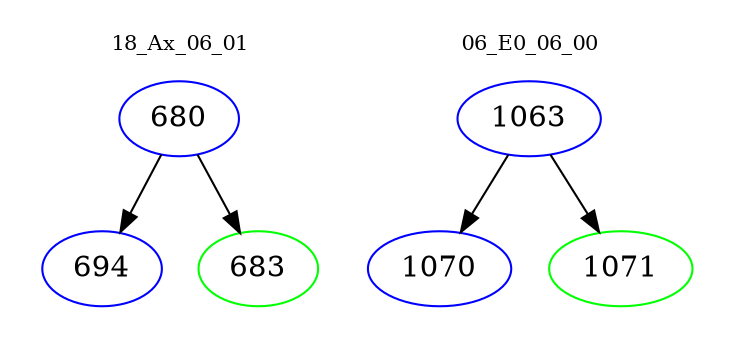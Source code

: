 digraph{
subgraph cluster_0 {
color = white
label = "18_Ax_06_01";
fontsize=10;
T0_680 [label="680", color="blue"]
T0_680 -> T0_694 [color="black"]
T0_694 [label="694", color="blue"]
T0_680 -> T0_683 [color="black"]
T0_683 [label="683", color="green"]
}
subgraph cluster_1 {
color = white
label = "06_E0_06_00";
fontsize=10;
T1_1063 [label="1063", color="blue"]
T1_1063 -> T1_1070 [color="black"]
T1_1070 [label="1070", color="blue"]
T1_1063 -> T1_1071 [color="black"]
T1_1071 [label="1071", color="green"]
}
}

